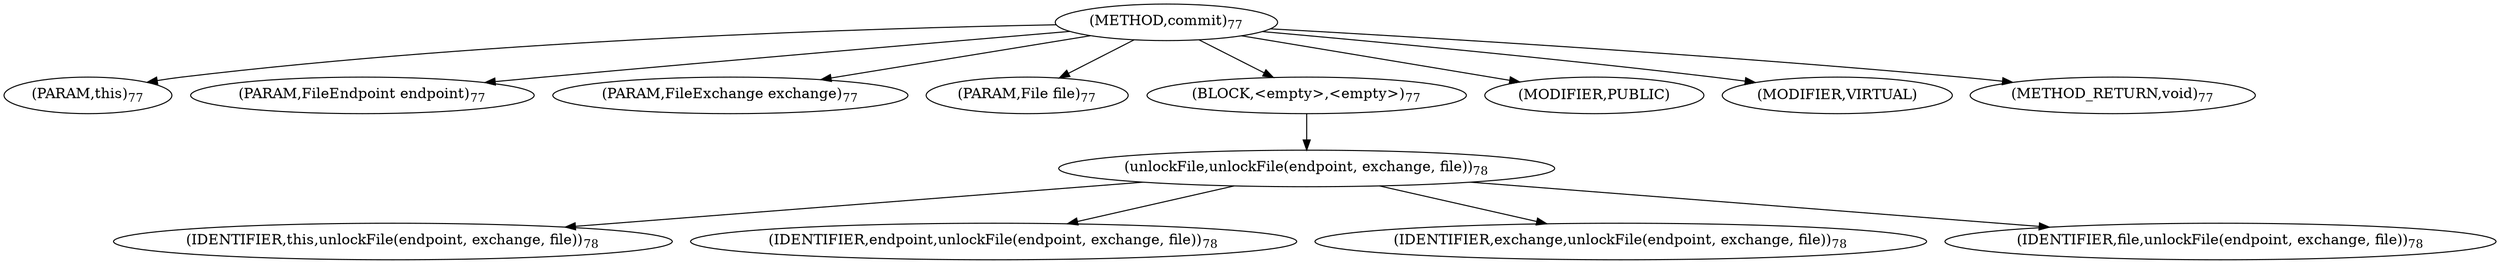 digraph "commit" {  
"175" [label = <(METHOD,commit)<SUB>77</SUB>> ]
"13" [label = <(PARAM,this)<SUB>77</SUB>> ]
"176" [label = <(PARAM,FileEndpoint endpoint)<SUB>77</SUB>> ]
"177" [label = <(PARAM,FileExchange exchange)<SUB>77</SUB>> ]
"178" [label = <(PARAM,File file)<SUB>77</SUB>> ]
"179" [label = <(BLOCK,&lt;empty&gt;,&lt;empty&gt;)<SUB>77</SUB>> ]
"180" [label = <(unlockFile,unlockFile(endpoint, exchange, file))<SUB>78</SUB>> ]
"12" [label = <(IDENTIFIER,this,unlockFile(endpoint, exchange, file))<SUB>78</SUB>> ]
"181" [label = <(IDENTIFIER,endpoint,unlockFile(endpoint, exchange, file))<SUB>78</SUB>> ]
"182" [label = <(IDENTIFIER,exchange,unlockFile(endpoint, exchange, file))<SUB>78</SUB>> ]
"183" [label = <(IDENTIFIER,file,unlockFile(endpoint, exchange, file))<SUB>78</SUB>> ]
"184" [label = <(MODIFIER,PUBLIC)> ]
"185" [label = <(MODIFIER,VIRTUAL)> ]
"186" [label = <(METHOD_RETURN,void)<SUB>77</SUB>> ]
  "175" -> "13" 
  "175" -> "176" 
  "175" -> "177" 
  "175" -> "178" 
  "175" -> "179" 
  "175" -> "184" 
  "175" -> "185" 
  "175" -> "186" 
  "179" -> "180" 
  "180" -> "12" 
  "180" -> "181" 
  "180" -> "182" 
  "180" -> "183" 
}
